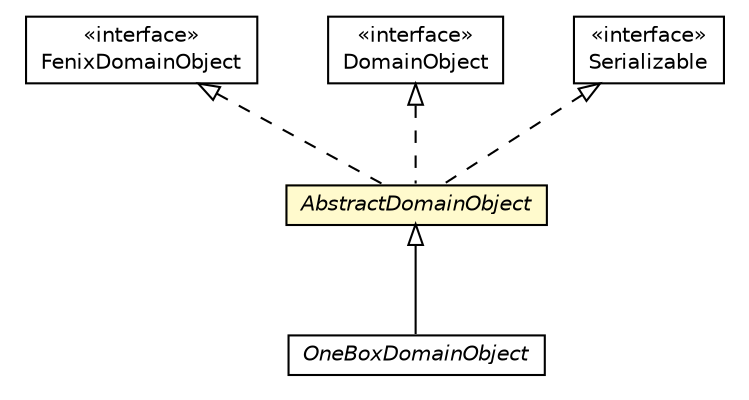 #!/usr/local/bin/dot
#
# Class diagram 
# Generated by UMLGraph version 5.1 (http://www.umlgraph.org/)
#

digraph G {
	edge [fontname="Helvetica",fontsize=10,labelfontname="Helvetica",labelfontsize=10];
	node [fontname="Helvetica",fontsize=10,shape=plaintext];
	nodesep=0.25;
	ranksep=0.5;
	// dml.runtime.FenixDomainObject
	c15975 [label=<<table title="dml.runtime.FenixDomainObject" border="0" cellborder="1" cellspacing="0" cellpadding="2" port="p" href="../../../../dml/runtime/FenixDomainObject.html">
		<tr><td><table border="0" cellspacing="0" cellpadding="1">
<tr><td align="center" balign="center"> &#171;interface&#187; </td></tr>
<tr><td align="center" balign="center"> FenixDomainObject </td></tr>
		</table></td></tr>
		</table>>, fontname="Helvetica", fontcolor="black", fontsize=10.0];
	// pt.ist.fenixframework.pstm.OneBoxDomainObject
	c16008 [label=<<table title="pt.ist.fenixframework.pstm.OneBoxDomainObject" border="0" cellborder="1" cellspacing="0" cellpadding="2" port="p" href="./OneBoxDomainObject.html">
		<tr><td><table border="0" cellspacing="0" cellpadding="1">
<tr><td align="center" balign="center"><font face="Helvetica-Oblique"> OneBoxDomainObject </font></td></tr>
		</table></td></tr>
		</table>>, fontname="Helvetica", fontcolor="black", fontsize=10.0];
	// pt.ist.fenixframework.pstm.AbstractDomainObject
	c16030 [label=<<table title="pt.ist.fenixframework.pstm.AbstractDomainObject" border="0" cellborder="1" cellspacing="0" cellpadding="2" port="p" bgcolor="lemonChiffon" href="./AbstractDomainObject.html">
		<tr><td><table border="0" cellspacing="0" cellpadding="1">
<tr><td align="center" balign="center"><font face="Helvetica-Oblique"> AbstractDomainObject </font></td></tr>
		</table></td></tr>
		</table>>, fontname="Helvetica", fontcolor="black", fontsize=10.0];
	// pt.ist.fenixframework.DomainObject
	c16064 [label=<<table title="pt.ist.fenixframework.DomainObject" border="0" cellborder="1" cellspacing="0" cellpadding="2" port="p" href="../DomainObject.html">
		<tr><td><table border="0" cellspacing="0" cellpadding="1">
<tr><td align="center" balign="center"> &#171;interface&#187; </td></tr>
<tr><td align="center" balign="center"> DomainObject </td></tr>
		</table></td></tr>
		</table>>, fontname="Helvetica", fontcolor="black", fontsize=10.0];
	//pt.ist.fenixframework.pstm.OneBoxDomainObject extends pt.ist.fenixframework.pstm.AbstractDomainObject
	c16030:p -> c16008:p [dir=back,arrowtail=empty];
	//pt.ist.fenixframework.pstm.AbstractDomainObject implements pt.ist.fenixframework.DomainObject
	c16064:p -> c16030:p [dir=back,arrowtail=empty,style=dashed];
	//pt.ist.fenixframework.pstm.AbstractDomainObject implements dml.runtime.FenixDomainObject
	c15975:p -> c16030:p [dir=back,arrowtail=empty,style=dashed];
	//pt.ist.fenixframework.pstm.AbstractDomainObject implements java.io.Serializable
	c16088:p -> c16030:p [dir=back,arrowtail=empty,style=dashed];
	// java.io.Serializable
	c16088 [label=<<table title="java.io.Serializable" border="0" cellborder="1" cellspacing="0" cellpadding="2" port="p" href="http://java.sun.com/j2se/1.4.2/docs/api/java/io/Serializable.html">
		<tr><td><table border="0" cellspacing="0" cellpadding="1">
<tr><td align="center" balign="center"> &#171;interface&#187; </td></tr>
<tr><td align="center" balign="center"> Serializable </td></tr>
		</table></td></tr>
		</table>>, fontname="Helvetica", fontcolor="black", fontsize=10.0];
}

